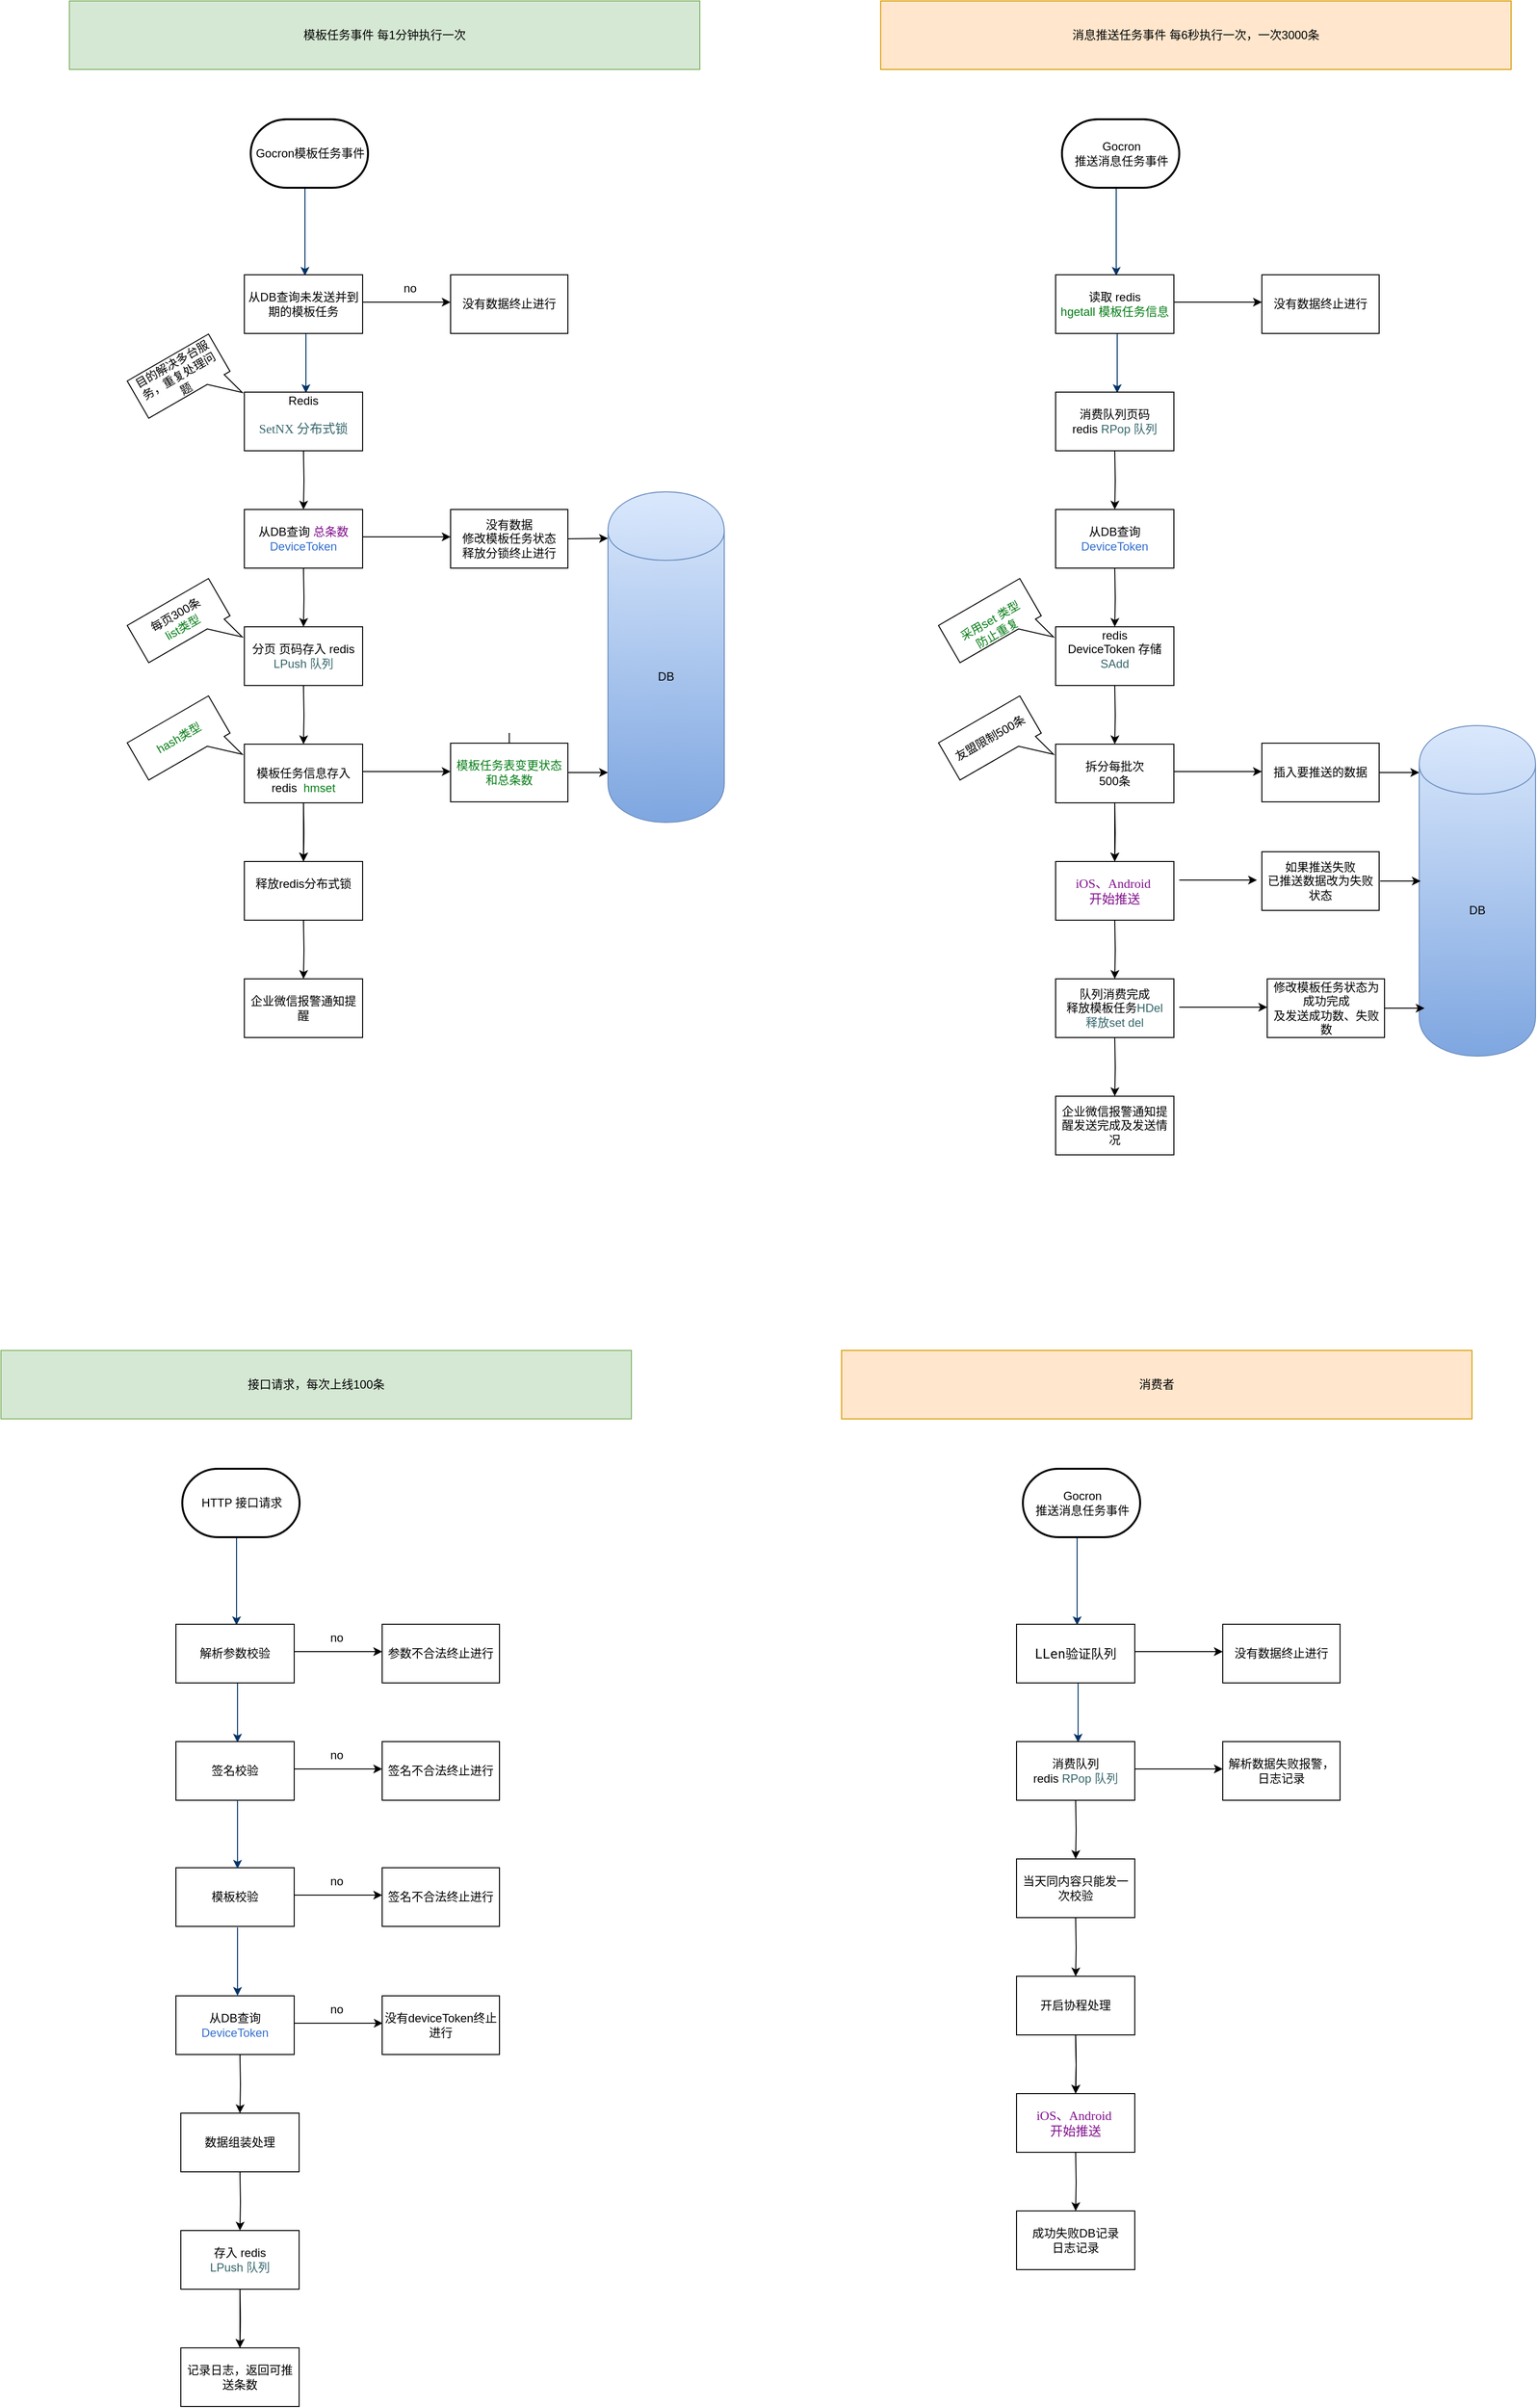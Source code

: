 <mxfile version="14.8.5" type="github">
  <diagram id="U2JTOIulrzN3h3iKnZu4" name="第 1 页">
    <mxGraphModel dx="946" dy="-1897" grid="1" gridSize="10" guides="1" tooltips="1" connect="1" arrows="1" fold="1" page="1" pageScale="1" pageWidth="1920" pageHeight="1200" math="0" shadow="0">
      <root>
        <mxCell id="0" />
        <mxCell id="1" parent="0" />
        <mxCell id="MWvZi_O0qiYePcI-Mjma-18" value="" style="edgeStyle=elbowEdgeStyle;elbow=horizontal;exitX=0.5;exitY=0.9;exitPerimeter=0;fontStyle=1;strokeColor=#003366;strokeWidth=1;html=1;entryX=0.542;entryY=0;entryDx=0;entryDy=0;entryPerimeter=0;" parent="1" edge="1">
          <mxGeometry x="640.5" y="2641" width="100" height="100" as="geometry">
            <mxPoint x="961" y="3642" as="sourcePoint" />
            <mxPoint x="961" y="3731" as="targetPoint" />
          </mxGeometry>
        </mxCell>
        <mxCell id="MWvZi_O0qiYePcI-Mjma-20" value="" style="edgeStyle=elbowEdgeStyle;elbow=horizontal;fontStyle=1;strokeColor=#003366;strokeWidth=1;html=1;" parent="1" edge="1">
          <mxGeometry x="640.5" y="2601" width="100" height="100" as="geometry">
            <mxPoint x="962" y="3781" as="sourcePoint" />
            <mxPoint x="962" y="3851" as="targetPoint" />
          </mxGeometry>
        </mxCell>
        <mxCell id="MWvZi_O0qiYePcI-Mjma-26" value="" style="edgeStyle=elbowEdgeStyle;elbow=vertical;exitX=1;exitY=0.5;exitPerimeter=0;fontStyle=1;strokeColor=#003366;strokeWidth=1;html=1;" parent="1" edge="1">
          <mxGeometry x="635.5" y="2501" width="100" height="100" as="geometry">
            <mxPoint x="1276" y="3761" as="sourcePoint" />
            <mxPoint x="1276" y="3761" as="targetPoint" />
            <Array as="points" />
          </mxGeometry>
        </mxCell>
        <mxCell id="MWvZi_O0qiYePcI-Mjma-27" value="&lt;div&gt;&lt;br&gt;&lt;/div&gt;&lt;div&gt;&lt;br&gt;&lt;/div&gt;&lt;div&gt;Gocron模板任务事件&lt;/div&gt;&lt;div&gt;&lt;br&gt;&lt;br&gt;&lt;/div&gt;" style="shape=mxgraph.flowchart.terminator;strokeWidth=2;gradientDirection=north;fontStyle=0;html=1;" parent="1" vertex="1">
          <mxGeometry x="905.5" y="3571" width="120" height="70" as="geometry" />
        </mxCell>
        <mxCell id="MWvZi_O0qiYePcI-Mjma-28" value="&lt;div&gt;&lt;br&gt;&lt;/div&gt;&lt;div&gt;&lt;br&gt;&lt;/div&gt;&lt;div&gt;&lt;br&gt;&lt;/div&gt;&lt;div&gt;&lt;br&gt;&lt;/div&gt;查询模板任务&lt;br&gt;&lt;div&gt;&lt;div&gt;&lt;br&gt;&lt;/div&gt;&lt;div&gt;&lt;br&gt;&lt;br&gt;&lt;br&gt;&lt;/div&gt;&lt;/div&gt;" style="rounded=0;whiteSpace=wrap;html=1;" parent="1" vertex="1">
          <mxGeometry x="899" y="3730" width="121" height="60" as="geometry" />
        </mxCell>
        <mxCell id="MWvZi_O0qiYePcI-Mjma-32" value="目的解决多台服务，重复处理问题" style="shape=callout;whiteSpace=wrap;html=1;perimeter=calloutPerimeter;size=25;position=0.72;position2=1;base=20;rotation=-30;" parent="1" vertex="1">
          <mxGeometry x="790" y="3810" width="96" height="69" as="geometry" />
        </mxCell>
        <mxCell id="MWvZi_O0qiYePcI-Mjma-40" value="模板任务事件 每1分钟执行一次" style="rounded=0;whiteSpace=wrap;html=1;fillColor=#d5e8d4;strokeColor=#82b366;" parent="1" vertex="1">
          <mxGeometry x="720" y="3450" width="645" height="70" as="geometry" />
        </mxCell>
        <mxCell id="MWvZi_O0qiYePcI-Mjma-41" value="&lt;div&gt;&lt;br&gt;&lt;/div&gt;&lt;div&gt;&lt;br&gt;&lt;/div&gt;&lt;div&gt;&lt;br&gt;&lt;/div&gt;&lt;div&gt;&lt;br&gt;&lt;/div&gt;从DB查询未发送并到期的模板任务&lt;br&gt;&lt;div&gt;&lt;div&gt;&lt;br&gt;&lt;/div&gt;&lt;div&gt;&lt;br&gt;&lt;br&gt;&lt;br&gt;&lt;/div&gt;&lt;/div&gt;" style="rounded=0;whiteSpace=wrap;html=1;" parent="1" vertex="1">
          <mxGeometry x="899" y="3730" width="121" height="60" as="geometry" />
        </mxCell>
        <mxCell id="MWvZi_O0qiYePcI-Mjma-42" value="&lt;div&gt;&lt;br&gt;&lt;/div&gt;&lt;div&gt;&lt;br&gt;&lt;/div&gt;&lt;div&gt;&lt;br&gt;&lt;/div&gt;&lt;div&gt;&lt;br&gt;&lt;/div&gt;Redis&lt;br&gt;&lt;pre style=&quot;background-color: #ffffff ; color: #080808 ; font-family: &amp;#34;jetbrains mono&amp;#34; ; font-size: 9.8pt&quot;&gt;&lt;span style=&quot;color: #36666b&quot;&gt;SetNX 分布式锁&lt;/span&gt;&lt;/pre&gt;&lt;div&gt;&lt;div&gt;&lt;br&gt;&lt;/div&gt;&lt;div&gt;&lt;br&gt;&lt;br&gt;&lt;br&gt;&lt;/div&gt;&lt;/div&gt;" style="rounded=0;whiteSpace=wrap;html=1;" parent="1" vertex="1">
          <mxGeometry x="899" y="3850" width="121" height="60" as="geometry" />
        </mxCell>
        <mxCell id="MWvZi_O0qiYePcI-Mjma-45" value="" style="edgeStyle=orthogonalEdgeStyle;rounded=0;orthogonalLoop=1;jettySize=auto;html=1;" parent="1" target="MWvZi_O0qiYePcI-Mjma-46" edge="1">
          <mxGeometry relative="1" as="geometry">
            <mxPoint x="959.5" y="3910" as="sourcePoint" />
          </mxGeometry>
        </mxCell>
        <mxCell id="MWvZi_O0qiYePcI-Mjma-46" value="&lt;div&gt;&lt;br&gt;&lt;/div&gt;&lt;div&gt;&lt;br&gt;&lt;/div&gt;&lt;div&gt;&lt;br&gt;&lt;/div&gt;&lt;div&gt;&lt;br&gt;&lt;/div&gt;从DB查询&lt;span style=&quot;color: #80118c&quot;&gt; 总条数&lt;br&gt;&lt;/span&gt;&lt;span style=&quot;color: #336ecc&quot;&gt;DeviceToken&lt;/span&gt;&lt;div&gt;&lt;div&gt;&lt;br&gt;&lt;br&gt;&lt;br&gt;&lt;br&gt;&lt;/div&gt;&lt;/div&gt;" style="rounded=0;whiteSpace=wrap;html=1;" parent="1" vertex="1">
          <mxGeometry x="899" y="3970" width="121" height="60" as="geometry" />
        </mxCell>
        <mxCell id="MWvZi_O0qiYePcI-Mjma-50" value="没有数据终止进行" style="rounded=0;whiteSpace=wrap;html=1;" parent="1" vertex="1">
          <mxGeometry x="1110" y="3730" width="120" height="60" as="geometry" />
        </mxCell>
        <mxCell id="MWvZi_O0qiYePcI-Mjma-51" value="" style="endArrow=classic;html=1;" parent="1" edge="1">
          <mxGeometry width="50" height="50" relative="1" as="geometry">
            <mxPoint x="1020" y="3758" as="sourcePoint" />
            <mxPoint x="1110" y="3758" as="targetPoint" />
          </mxGeometry>
        </mxCell>
        <mxCell id="MWvZi_O0qiYePcI-Mjma-52" value="没有数据&lt;br&gt;修改模板任务状态&lt;br&gt;释放分锁终止进行" style="rounded=0;whiteSpace=wrap;html=1;" parent="1" vertex="1">
          <mxGeometry x="1110" y="3970" width="120" height="60" as="geometry" />
        </mxCell>
        <mxCell id="MWvZi_O0qiYePcI-Mjma-53" value="" style="endArrow=classic;html=1;" parent="1" edge="1">
          <mxGeometry width="50" height="50" relative="1" as="geometry">
            <mxPoint x="1020" y="3998" as="sourcePoint" />
            <mxPoint x="1110" y="3998" as="targetPoint" />
          </mxGeometry>
        </mxCell>
        <mxCell id="MWvZi_O0qiYePcI-Mjma-54" value="&lt;div&gt;&lt;br&gt;&lt;/div&gt;&lt;div&gt;&lt;br&gt;&lt;/div&gt;&lt;div&gt;&lt;br&gt;&lt;/div&gt;&lt;div&gt;&lt;br&gt;&lt;/div&gt;分页 页码存入 redis&lt;span style=&quot;color: #36666b&quot;&gt;&lt;br&gt;LPush&lt;/span&gt;&lt;span style=&quot;color: #36666b&quot;&gt; 队列&lt;/span&gt;&lt;span style=&quot;color: #336ecc&quot;&gt;&lt;/span&gt;&lt;div&gt;&lt;div&gt;&lt;br&gt;&lt;br&gt;&lt;br&gt;&lt;br&gt;&lt;/div&gt;&lt;/div&gt;" style="rounded=0;whiteSpace=wrap;html=1;" parent="1" vertex="1">
          <mxGeometry x="899" y="4090" width="121" height="60" as="geometry" />
        </mxCell>
        <mxCell id="MWvZi_O0qiYePcI-Mjma-55" value="" style="edgeStyle=orthogonalEdgeStyle;rounded=0;orthogonalLoop=1;jettySize=auto;html=1;" parent="1" target="MWvZi_O0qiYePcI-Mjma-54" edge="1">
          <mxGeometry relative="1" as="geometry">
            <mxPoint x="959.5" y="4030" as="sourcePoint" />
          </mxGeometry>
        </mxCell>
        <mxCell id="MWvZi_O0qiYePcI-Mjma-56" value="" style="edgeStyle=orthogonalEdgeStyle;rounded=0;orthogonalLoop=1;jettySize=auto;html=1;" parent="1" target="MWvZi_O0qiYePcI-Mjma-57" edge="1">
          <mxGeometry relative="1" as="geometry">
            <mxPoint x="959.5" y="4150" as="sourcePoint" />
          </mxGeometry>
        </mxCell>
        <mxCell id="MWvZi_O0qiYePcI-Mjma-62" value="" style="edgeStyle=orthogonalEdgeStyle;rounded=0;orthogonalLoop=1;jettySize=auto;html=1;" parent="1" source="MWvZi_O0qiYePcI-Mjma-57" target="MWvZi_O0qiYePcI-Mjma-61" edge="1">
          <mxGeometry relative="1" as="geometry" />
        </mxCell>
        <mxCell id="MWvZi_O0qiYePcI-Mjma-57" value="&lt;div&gt;&lt;br&gt;&lt;/div&gt;&lt;div&gt;&lt;br&gt;&lt;/div&gt;&lt;div&gt;&lt;br&gt;&lt;/div&gt;&lt;div&gt;&lt;br&gt;&lt;/div&gt;模板任务信息存入 redis&lt;span style=&quot;color: #067d17&quot;&gt;&amp;nbsp; hmset &lt;/span&gt;&lt;br&gt;&lt;div&gt;&lt;div&gt;&lt;br&gt;&lt;br&gt;&lt;br&gt;&lt;/div&gt;&lt;/div&gt;" style="rounded=0;whiteSpace=wrap;html=1;" parent="1" vertex="1">
          <mxGeometry x="899" y="4210" width="121" height="60" as="geometry" />
        </mxCell>
        <mxCell id="MWvZi_O0qiYePcI-Mjma-60" value="" style="edgeStyle=orthogonalEdgeStyle;rounded=0;orthogonalLoop=1;jettySize=auto;html=1;" parent="1" target="MWvZi_O0qiYePcI-Mjma-61" edge="1">
          <mxGeometry relative="1" as="geometry">
            <mxPoint x="959.5" y="4270" as="sourcePoint" />
          </mxGeometry>
        </mxCell>
        <mxCell id="MWvZi_O0qiYePcI-Mjma-61" value="&lt;div&gt;&lt;br&gt;&lt;/div&gt;&lt;div&gt;&lt;br&gt;&lt;/div&gt;&lt;div&gt;&lt;br&gt;&lt;/div&gt;&lt;div&gt;释放redis分布式锁&lt;br&gt;&lt;/div&gt;&lt;span style=&quot;color: #067d17&quot;&gt;&lt;/span&gt;&lt;span style=&quot;color: #336ecc&quot;&gt;&lt;/span&gt;&lt;div&gt;&lt;div&gt;&lt;br&gt;&lt;br&gt;&lt;br&gt;&lt;br&gt;&lt;/div&gt;&lt;/div&gt;" style="rounded=0;whiteSpace=wrap;html=1;" parent="1" vertex="1">
          <mxGeometry x="899" y="4330" width="121" height="60" as="geometry" />
        </mxCell>
        <mxCell id="MWvZi_O0qiYePcI-Mjma-63" value="" style="edgeStyle=orthogonalEdgeStyle;rounded=0;orthogonalLoop=1;jettySize=auto;html=1;" parent="1" target="MWvZi_O0qiYePcI-Mjma-64" edge="1">
          <mxGeometry relative="1" as="geometry">
            <mxPoint x="959.5" y="4390" as="sourcePoint" />
          </mxGeometry>
        </mxCell>
        <mxCell id="MWvZi_O0qiYePcI-Mjma-64" value="企业微信报警通知提醒" style="rounded=0;whiteSpace=wrap;html=1;" parent="1" vertex="1">
          <mxGeometry x="899" y="4450" width="121" height="60" as="geometry" />
        </mxCell>
        <mxCell id="MWvZi_O0qiYePcI-Mjma-65" value="每页300条&lt;span style=&quot;color: #067d17&quot;&gt;&lt;br&gt;list类型&lt;/span&gt;" style="shape=callout;whiteSpace=wrap;html=1;perimeter=calloutPerimeter;size=25;position=0.72;position2=1;base=20;rotation=-30;" parent="1" vertex="1">
          <mxGeometry x="790" y="4060" width="96" height="69" as="geometry" />
        </mxCell>
        <mxCell id="MWvZi_O0qiYePcI-Mjma-66" value="&lt;span style=&quot;color: #067d17&quot;&gt;hash类型&lt;/span&gt;" style="shape=callout;whiteSpace=wrap;html=1;perimeter=calloutPerimeter;size=25;position=0.72;position2=1;base=20;rotation=-30;" parent="1" vertex="1">
          <mxGeometry x="790" y="4180" width="96" height="69" as="geometry" />
        </mxCell>
        <mxCell id="MWvZi_O0qiYePcI-Mjma-67" value="DB" style="shape=cylinder;whiteSpace=wrap;html=1;boundedLbl=1;backgroundOutline=1;fillColor=#dae8fc;strokeColor=#6c8ebf;gradientColor=#7ea6e0;" parent="1" vertex="1">
          <mxGeometry x="1271" y="3952" width="119" height="338" as="geometry" />
        </mxCell>
        <mxCell id="MWvZi_O0qiYePcI-Mjma-68" value="" style="endArrow=classic;html=1;exitX=1;exitY=0.5;exitDx=0;exitDy=0;" parent="1" edge="1">
          <mxGeometry width="50" height="50" relative="1" as="geometry">
            <mxPoint x="1130" y="4239" as="sourcePoint" />
            <mxPoint x="1271" y="4239" as="targetPoint" />
          </mxGeometry>
        </mxCell>
        <mxCell id="MWvZi_O0qiYePcI-Mjma-69" value="|&lt;br&gt;&lt;br&gt;&lt;span style=&quot;color: #067d17&quot;&gt;模板任务表变更状态和总条数&lt;/span&gt;&lt;span style=&quot;color: #336ecc&quot;&gt;&lt;/span&gt;&lt;div&gt;&lt;div&gt;&lt;br&gt;&lt;br&gt;&lt;/div&gt;&lt;/div&gt;" style="rounded=0;whiteSpace=wrap;html=1;" parent="1" vertex="1">
          <mxGeometry x="1110" y="4209" width="120" height="60" as="geometry" />
        </mxCell>
        <mxCell id="MWvZi_O0qiYePcI-Mjma-70" value="" style="endArrow=classic;html=1;" parent="1" edge="1">
          <mxGeometry width="50" height="50" relative="1" as="geometry">
            <mxPoint x="1020" y="4238" as="sourcePoint" />
            <mxPoint x="1110" y="4238" as="targetPoint" />
          </mxGeometry>
        </mxCell>
        <mxCell id="MWvZi_O0qiYePcI-Mjma-72" value="" style="endArrow=classic;html=1;" parent="1" edge="1">
          <mxGeometry width="50" height="50" relative="1" as="geometry">
            <mxPoint x="1230" y="4000" as="sourcePoint" />
            <mxPoint x="1271" y="3999.5" as="targetPoint" />
          </mxGeometry>
        </mxCell>
        <mxCell id="MWvZi_O0qiYePcI-Mjma-106" value="" style="edgeStyle=elbowEdgeStyle;elbow=horizontal;exitX=0.5;exitY=0.9;exitPerimeter=0;fontStyle=1;strokeColor=#003366;strokeWidth=1;html=1;entryX=0.542;entryY=0;entryDx=0;entryDy=0;entryPerimeter=0;" parent="1" edge="1">
          <mxGeometry x="1470.5" y="2641" width="100" height="100" as="geometry">
            <mxPoint x="1791" y="3642" as="sourcePoint" />
            <mxPoint x="1791" y="3731" as="targetPoint" />
          </mxGeometry>
        </mxCell>
        <mxCell id="MWvZi_O0qiYePcI-Mjma-107" value="" style="edgeStyle=elbowEdgeStyle;elbow=horizontal;fontStyle=1;strokeColor=#003366;strokeWidth=1;html=1;" parent="1" edge="1">
          <mxGeometry x="1470.5" y="2601" width="100" height="100" as="geometry">
            <mxPoint x="1792" y="3781" as="sourcePoint" />
            <mxPoint x="1792" y="3851" as="targetPoint" />
          </mxGeometry>
        </mxCell>
        <mxCell id="MWvZi_O0qiYePcI-Mjma-108" value="" style="edgeStyle=elbowEdgeStyle;elbow=vertical;exitX=1;exitY=0.5;exitPerimeter=0;fontStyle=1;strokeColor=#003366;strokeWidth=1;html=1;" parent="1" edge="1">
          <mxGeometry x="1465.5" y="2501" width="100" height="100" as="geometry">
            <mxPoint x="2106" y="3761" as="sourcePoint" />
            <mxPoint x="2106" y="3761" as="targetPoint" />
            <Array as="points" />
          </mxGeometry>
        </mxCell>
        <mxCell id="MWvZi_O0qiYePcI-Mjma-109" value="&lt;div&gt;&lt;br&gt;&lt;/div&gt;&lt;div&gt;&lt;br&gt;&lt;/div&gt;&lt;div&gt;Gocron&lt;br&gt;推送消息任务事件&lt;/div&gt;&lt;div&gt;&lt;br&gt;&lt;br&gt;&lt;/div&gt;" style="shape=mxgraph.flowchart.terminator;strokeWidth=2;gradientDirection=north;fontStyle=0;html=1;" parent="1" vertex="1">
          <mxGeometry x="1735.5" y="3571" width="120" height="70" as="geometry" />
        </mxCell>
        <mxCell id="MWvZi_O0qiYePcI-Mjma-110" value="&lt;div&gt;&lt;br&gt;&lt;/div&gt;&lt;div&gt;&lt;br&gt;&lt;/div&gt;&lt;div&gt;&lt;br&gt;&lt;/div&gt;&lt;div&gt;&lt;br&gt;&lt;/div&gt;查询模板任务&lt;br&gt;&lt;div&gt;&lt;div&gt;&lt;br&gt;&lt;/div&gt;&lt;div&gt;&lt;br&gt;&lt;br&gt;&lt;br&gt;&lt;/div&gt;&lt;/div&gt;" style="rounded=0;whiteSpace=wrap;html=1;" parent="1" vertex="1">
          <mxGeometry x="1729" y="3730" width="121" height="60" as="geometry" />
        </mxCell>
        <mxCell id="MWvZi_O0qiYePcI-Mjma-112" value="消息推送任务事件 每6秒执行一次，一次3000条" style="rounded=0;whiteSpace=wrap;html=1;fillColor=#ffe6cc;strokeColor=#d79b00;" parent="1" vertex="1">
          <mxGeometry x="1550" y="3450" width="645" height="70" as="geometry" />
        </mxCell>
        <mxCell id="MWvZi_O0qiYePcI-Mjma-113" value="读取 redis&lt;span style=&quot;color: #067d17&quot;&gt;&lt;br&gt;hgetall 模板任务信息&lt;br&gt;&lt;/span&gt;" style="rounded=0;whiteSpace=wrap;html=1;" parent="1" vertex="1">
          <mxGeometry x="1729" y="3730" width="121" height="60" as="geometry" />
        </mxCell>
        <mxCell id="MWvZi_O0qiYePcI-Mjma-114" value="消费队列页码 &lt;br&gt;redis&lt;span style=&quot;color: #36666b&quot;&gt; RPop&lt;/span&gt;&lt;span style=&quot;color: #36666b&quot;&gt; 队列&lt;/span&gt;" style="rounded=0;whiteSpace=wrap;html=1;" parent="1" vertex="1">
          <mxGeometry x="1729" y="3850" width="121" height="60" as="geometry" />
        </mxCell>
        <mxCell id="MWvZi_O0qiYePcI-Mjma-115" value="" style="edgeStyle=orthogonalEdgeStyle;rounded=0;orthogonalLoop=1;jettySize=auto;html=1;" parent="1" target="MWvZi_O0qiYePcI-Mjma-116" edge="1">
          <mxGeometry relative="1" as="geometry">
            <mxPoint x="1789.5" y="3910" as="sourcePoint" />
          </mxGeometry>
        </mxCell>
        <mxCell id="MWvZi_O0qiYePcI-Mjma-116" value="&lt;div&gt;&lt;br&gt;&lt;/div&gt;&lt;div&gt;&lt;br&gt;&lt;/div&gt;&lt;div&gt;&lt;br&gt;&lt;/div&gt;&lt;div&gt;&lt;br&gt;&lt;/div&gt;从DB查询&lt;span style=&quot;color: #80118c&quot;&gt; &lt;br&gt;&lt;/span&gt;&lt;span style=&quot;color: #336ecc&quot;&gt;DeviceToken&lt;/span&gt;&lt;div&gt;&lt;div&gt;&lt;br&gt;&lt;br&gt;&lt;br&gt;&lt;br&gt;&lt;/div&gt;&lt;/div&gt;" style="rounded=0;whiteSpace=wrap;html=1;" parent="1" vertex="1">
          <mxGeometry x="1729" y="3970" width="121" height="60" as="geometry" />
        </mxCell>
        <mxCell id="MWvZi_O0qiYePcI-Mjma-119" value="没有数据终止进行" style="rounded=0;whiteSpace=wrap;html=1;" parent="1" vertex="1">
          <mxGeometry x="1940" y="3730" width="120" height="60" as="geometry" />
        </mxCell>
        <mxCell id="MWvZi_O0qiYePcI-Mjma-120" value="" style="endArrow=classic;html=1;" parent="1" edge="1">
          <mxGeometry width="50" height="50" relative="1" as="geometry">
            <mxPoint x="1850" y="3758" as="sourcePoint" />
            <mxPoint x="1940" y="3758" as="targetPoint" />
          </mxGeometry>
        </mxCell>
        <mxCell id="MWvZi_O0qiYePcI-Mjma-123" value="&lt;div&gt;&lt;br&gt;&lt;/div&gt;&lt;div&gt;&lt;br&gt;&lt;/div&gt;&lt;div&gt;&lt;br&gt;&lt;/div&gt;&lt;div&gt;redis&lt;span style=&quot;color: #000000&quot;&gt;&lt;br&gt;DeviceToken 存储&lt;/span&gt;&lt;span style=&quot;color: #36666b&quot;&gt; SAdd&lt;/span&gt;&lt;/div&gt;&lt;span style=&quot;color: #36666b&quot;&gt;&lt;/span&gt;&lt;span style=&quot;color: #336ecc&quot;&gt;&lt;/span&gt;&lt;div&gt;&lt;div&gt;&lt;br&gt;&lt;br&gt;&lt;br&gt;&lt;br&gt;&lt;/div&gt;&lt;/div&gt;" style="rounded=0;whiteSpace=wrap;html=1;" parent="1" vertex="1">
          <mxGeometry x="1729" y="4090" width="121" height="60" as="geometry" />
        </mxCell>
        <mxCell id="MWvZi_O0qiYePcI-Mjma-124" value="" style="edgeStyle=orthogonalEdgeStyle;rounded=0;orthogonalLoop=1;jettySize=auto;html=1;" parent="1" target="MWvZi_O0qiYePcI-Mjma-123" edge="1">
          <mxGeometry relative="1" as="geometry">
            <mxPoint x="1789.5" y="4030" as="sourcePoint" />
          </mxGeometry>
        </mxCell>
        <mxCell id="MWvZi_O0qiYePcI-Mjma-125" value="" style="edgeStyle=orthogonalEdgeStyle;rounded=0;orthogonalLoop=1;jettySize=auto;html=1;" parent="1" target="MWvZi_O0qiYePcI-Mjma-127" edge="1">
          <mxGeometry relative="1" as="geometry">
            <mxPoint x="1789.5" y="4150" as="sourcePoint" />
          </mxGeometry>
        </mxCell>
        <mxCell id="MWvZi_O0qiYePcI-Mjma-126" value="" style="edgeStyle=orthogonalEdgeStyle;rounded=0;orthogonalLoop=1;jettySize=auto;html=1;" parent="1" source="MWvZi_O0qiYePcI-Mjma-127" target="MWvZi_O0qiYePcI-Mjma-129" edge="1">
          <mxGeometry relative="1" as="geometry" />
        </mxCell>
        <mxCell id="MWvZi_O0qiYePcI-Mjma-127" value="拆分每批次&lt;br&gt;500条" style="rounded=0;whiteSpace=wrap;html=1;" parent="1" vertex="1">
          <mxGeometry x="1729" y="4210" width="121" height="60" as="geometry" />
        </mxCell>
        <mxCell id="MWvZi_O0qiYePcI-Mjma-128" value="" style="edgeStyle=orthogonalEdgeStyle;rounded=0;orthogonalLoop=1;jettySize=auto;html=1;" parent="1" target="MWvZi_O0qiYePcI-Mjma-129" edge="1">
          <mxGeometry relative="1" as="geometry">
            <mxPoint x="1789.5" y="4270" as="sourcePoint" />
          </mxGeometry>
        </mxCell>
        <mxCell id="MWvZi_O0qiYePcI-Mjma-129" value="&lt;pre style=&quot;background-color: #ffffff ; color: #080808 ; font-family: &amp;#34;jetbrains mono&amp;#34; ; font-size: 9.8pt&quot;&gt;&lt;span style=&quot;color: #80118c&quot;&gt;iOS、A&lt;/span&gt;&lt;span style=&quot;color: #80118c&quot;&gt;ndroid &lt;br&gt;开始推送&lt;/span&gt;&lt;/pre&gt;" style="rounded=0;whiteSpace=wrap;html=1;" parent="1" vertex="1">
          <mxGeometry x="1729" y="4330" width="121" height="60" as="geometry" />
        </mxCell>
        <mxCell id="MWvZi_O0qiYePcI-Mjma-130" value="" style="edgeStyle=orthogonalEdgeStyle;rounded=0;orthogonalLoop=1;jettySize=auto;html=1;" parent="1" target="MWvZi_O0qiYePcI-Mjma-131" edge="1">
          <mxGeometry relative="1" as="geometry">
            <mxPoint x="1789.5" y="4390" as="sourcePoint" />
          </mxGeometry>
        </mxCell>
        <mxCell id="MWvZi_O0qiYePcI-Mjma-131" value="队列消费完成&lt;br&gt;释放模板任务&lt;span style=&quot;color: #36666b&quot;&gt;HDel&lt;br&gt;释放set del&lt;br&gt;&lt;/span&gt;" style="rounded=0;whiteSpace=wrap;html=1;" parent="1" vertex="1">
          <mxGeometry x="1729" y="4450" width="121" height="60" as="geometry" />
        </mxCell>
        <mxCell id="MWvZi_O0qiYePcI-Mjma-132" value="&lt;span style=&quot;color: #067d17&quot;&gt;&lt;br&gt;采用set 类型&lt;br&gt;防止重复&lt;br&gt;&lt;/span&gt;" style="shape=callout;whiteSpace=wrap;html=1;perimeter=calloutPerimeter;size=25;position=0.72;position2=1;base=20;rotation=-30;" parent="1" vertex="1">
          <mxGeometry x="1620" y="4060" width="96" height="69" as="geometry" />
        </mxCell>
        <mxCell id="MWvZi_O0qiYePcI-Mjma-133" value="友盟限制500条" style="shape=callout;whiteSpace=wrap;html=1;perimeter=calloutPerimeter;size=25;position=0.72;position2=1;base=20;rotation=-30;" parent="1" vertex="1">
          <mxGeometry x="1620" y="4180" width="96" height="69" as="geometry" />
        </mxCell>
        <mxCell id="MWvZi_O0qiYePcI-Mjma-134" value="DB" style="shape=cylinder;whiteSpace=wrap;html=1;boundedLbl=1;backgroundOutline=1;fillColor=#dae8fc;strokeColor=#6c8ebf;gradientColor=#7ea6e0;" parent="1" vertex="1">
          <mxGeometry x="2101" y="4191" width="119" height="338" as="geometry" />
        </mxCell>
        <mxCell id="MWvZi_O0qiYePcI-Mjma-135" value="" style="endArrow=classic;html=1;exitX=1;exitY=0.5;exitDx=0;exitDy=0;" parent="1" edge="1">
          <mxGeometry width="50" height="50" relative="1" as="geometry">
            <mxPoint x="1960" y="4239" as="sourcePoint" />
            <mxPoint x="2101" y="4239" as="targetPoint" />
          </mxGeometry>
        </mxCell>
        <mxCell id="MWvZi_O0qiYePcI-Mjma-136" value="插入要推送的数据" style="rounded=0;whiteSpace=wrap;html=1;" parent="1" vertex="1">
          <mxGeometry x="1940" y="4209" width="120" height="60" as="geometry" />
        </mxCell>
        <mxCell id="MWvZi_O0qiYePcI-Mjma-137" value="" style="endArrow=classic;html=1;" parent="1" edge="1">
          <mxGeometry width="50" height="50" relative="1" as="geometry">
            <mxPoint x="1850" y="4238" as="sourcePoint" />
            <mxPoint x="1940" y="4238" as="targetPoint" />
          </mxGeometry>
        </mxCell>
        <mxCell id="MWvZi_O0qiYePcI-Mjma-139" value="" style="endArrow=classic;html=1;" parent="1" edge="1">
          <mxGeometry width="50" height="50" relative="1" as="geometry">
            <mxPoint x="1855.5" y="4349" as="sourcePoint" />
            <mxPoint x="1935" y="4349" as="targetPoint" />
          </mxGeometry>
        </mxCell>
        <mxCell id="MWvZi_O0qiYePcI-Mjma-140" value="如果推送失败&lt;br&gt;已推送数据改为失败状态" style="rounded=0;whiteSpace=wrap;html=1;" parent="1" vertex="1">
          <mxGeometry x="1940" y="4320" width="120" height="60" as="geometry" />
        </mxCell>
        <mxCell id="MWvZi_O0qiYePcI-Mjma-141" value="" style="endArrow=classic;html=1;" parent="1" edge="1">
          <mxGeometry width="50" height="50" relative="1" as="geometry">
            <mxPoint x="2061" y="4350" as="sourcePoint" />
            <mxPoint x="2102.5" y="4350" as="targetPoint" />
          </mxGeometry>
        </mxCell>
        <mxCell id="MWvZi_O0qiYePcI-Mjma-146" value="" style="edgeStyle=orthogonalEdgeStyle;rounded=0;orthogonalLoop=1;jettySize=auto;html=1;" parent="1" target="MWvZi_O0qiYePcI-Mjma-147" edge="1">
          <mxGeometry relative="1" as="geometry">
            <mxPoint x="1789.5" y="4510" as="sourcePoint" />
          </mxGeometry>
        </mxCell>
        <mxCell id="MWvZi_O0qiYePcI-Mjma-147" value="企业微信报警通知提醒发送完成及发送情况" style="rounded=0;whiteSpace=wrap;html=1;" parent="1" vertex="1">
          <mxGeometry x="1729" y="4570" width="121" height="60" as="geometry" />
        </mxCell>
        <mxCell id="MWvZi_O0qiYePcI-Mjma-152" value="" style="endArrow=classic;html=1;exitX=1;exitY=0.5;exitDx=0;exitDy=0;" parent="1" edge="1">
          <mxGeometry width="50" height="50" relative="1" as="geometry">
            <mxPoint x="1965.5" y="4480" as="sourcePoint" />
            <mxPoint x="2106.5" y="4480" as="targetPoint" />
          </mxGeometry>
        </mxCell>
        <mxCell id="MWvZi_O0qiYePcI-Mjma-153" value="" style="endArrow=classic;html=1;" parent="1" edge="1">
          <mxGeometry width="50" height="50" relative="1" as="geometry">
            <mxPoint x="1855.5" y="4479" as="sourcePoint" />
            <mxPoint x="1945.5" y="4479" as="targetPoint" />
          </mxGeometry>
        </mxCell>
        <mxCell id="MWvZi_O0qiYePcI-Mjma-154" value="修改模板任务状态为成功完成&lt;br&gt;及发送成功数、失败数" style="rounded=0;whiteSpace=wrap;html=1;" parent="1" vertex="1">
          <mxGeometry x="1945.5" y="4450" width="120" height="60" as="geometry" />
        </mxCell>
        <mxCell id="1RY6uZeGU76xIEk9IGD9-67" value="" style="edgeStyle=elbowEdgeStyle;elbow=horizontal;exitX=0.5;exitY=0.9;exitPerimeter=0;fontStyle=1;strokeColor=#003366;strokeWidth=1;html=1;entryX=0.542;entryY=0;entryDx=0;entryDy=0;entryPerimeter=0;" edge="1" parent="1">
          <mxGeometry x="570.5" y="4021" width="100" height="100" as="geometry">
            <mxPoint x="891" y="5022" as="sourcePoint" />
            <mxPoint x="891" y="5111" as="targetPoint" />
          </mxGeometry>
        </mxCell>
        <mxCell id="1RY6uZeGU76xIEk9IGD9-68" value="" style="edgeStyle=elbowEdgeStyle;elbow=horizontal;fontStyle=1;strokeColor=#003366;strokeWidth=1;html=1;" edge="1" parent="1">
          <mxGeometry x="570.5" y="3981" width="100" height="100" as="geometry">
            <mxPoint x="892" y="5161" as="sourcePoint" />
            <mxPoint x="892" y="5231" as="targetPoint" />
          </mxGeometry>
        </mxCell>
        <mxCell id="1RY6uZeGU76xIEk9IGD9-69" value="" style="edgeStyle=elbowEdgeStyle;elbow=vertical;exitX=1;exitY=0.5;exitPerimeter=0;fontStyle=1;strokeColor=#003366;strokeWidth=1;html=1;" edge="1" parent="1">
          <mxGeometry x="565.5" y="3881" width="100" height="100" as="geometry">
            <mxPoint x="1206" y="5141" as="sourcePoint" />
            <mxPoint x="1206" y="5141" as="targetPoint" />
            <Array as="points" />
          </mxGeometry>
        </mxCell>
        <mxCell id="1RY6uZeGU76xIEk9IGD9-70" value="HTTP 接口请求" style="shape=mxgraph.flowchart.terminator;strokeWidth=2;gradientDirection=north;fontStyle=0;html=1;" vertex="1" parent="1">
          <mxGeometry x="835.5" y="4951" width="120" height="70" as="geometry" />
        </mxCell>
        <mxCell id="1RY6uZeGU76xIEk9IGD9-71" value="&lt;div&gt;&lt;br&gt;&lt;/div&gt;&lt;div&gt;&lt;br&gt;&lt;/div&gt;&lt;div&gt;&lt;br&gt;&lt;/div&gt;&lt;div&gt;&lt;br&gt;&lt;/div&gt;查询模板任务&lt;br&gt;&lt;div&gt;&lt;div&gt;&lt;br&gt;&lt;/div&gt;&lt;div&gt;&lt;br&gt;&lt;br&gt;&lt;br&gt;&lt;/div&gt;&lt;/div&gt;" style="rounded=0;whiteSpace=wrap;html=1;" vertex="1" parent="1">
          <mxGeometry x="829" y="5110" width="121" height="60" as="geometry" />
        </mxCell>
        <mxCell id="1RY6uZeGU76xIEk9IGD9-73" value="接口请求，每次上线100条" style="rounded=0;whiteSpace=wrap;html=1;fillColor=#d5e8d4;strokeColor=#82b366;" vertex="1" parent="1">
          <mxGeometry x="650" y="4830" width="645" height="70" as="geometry" />
        </mxCell>
        <mxCell id="1RY6uZeGU76xIEk9IGD9-74" value="解析参数校验" style="rounded=0;whiteSpace=wrap;html=1;" vertex="1" parent="1">
          <mxGeometry x="829" y="5110" width="121" height="60" as="geometry" />
        </mxCell>
        <mxCell id="1RY6uZeGU76xIEk9IGD9-75" value="签名校验" style="rounded=0;whiteSpace=wrap;html=1;" vertex="1" parent="1">
          <mxGeometry x="829" y="5230" width="121" height="60" as="geometry" />
        </mxCell>
        <mxCell id="1RY6uZeGU76xIEk9IGD9-77" value="&lt;div&gt;&lt;br&gt;&lt;/div&gt;&lt;div&gt;&lt;br&gt;&lt;/div&gt;&lt;div&gt;&lt;br&gt;&lt;/div&gt;&lt;div&gt;&lt;br&gt;&lt;/div&gt;从DB查询&lt;span style=&quot;color: #80118c&quot;&gt;&lt;br&gt;&lt;/span&gt;&lt;span style=&quot;color: #336ecc&quot;&gt;DeviceToken&lt;/span&gt;&lt;div&gt;&lt;div&gt;&lt;br&gt;&lt;br&gt;&lt;br&gt;&lt;br&gt;&lt;/div&gt;&lt;/div&gt;" style="rounded=0;whiteSpace=wrap;html=1;" vertex="1" parent="1">
          <mxGeometry x="829" y="5490" width="121" height="60" as="geometry" />
        </mxCell>
        <mxCell id="1RY6uZeGU76xIEk9IGD9-78" value="参数不合法终止进行" style="rounded=0;whiteSpace=wrap;html=1;" vertex="1" parent="1">
          <mxGeometry x="1040" y="5110" width="120" height="60" as="geometry" />
        </mxCell>
        <mxCell id="1RY6uZeGU76xIEk9IGD9-79" value="" style="endArrow=classic;html=1;" edge="1" parent="1">
          <mxGeometry width="50" height="50" relative="1" as="geometry">
            <mxPoint x="950" y="5138" as="sourcePoint" />
            <mxPoint x="1040" y="5138" as="targetPoint" />
          </mxGeometry>
        </mxCell>
        <mxCell id="1RY6uZeGU76xIEk9IGD9-81" value="" style="endArrow=classic;html=1;" edge="1" parent="1">
          <mxGeometry width="50" height="50" relative="1" as="geometry">
            <mxPoint x="950.5" y="5518" as="sourcePoint" />
            <mxPoint x="1040.5" y="5518" as="targetPoint" />
          </mxGeometry>
        </mxCell>
        <mxCell id="1RY6uZeGU76xIEk9IGD9-82" value="数据组装处理" style="rounded=0;whiteSpace=wrap;html=1;" vertex="1" parent="1">
          <mxGeometry x="834" y="5610" width="121" height="60" as="geometry" />
        </mxCell>
        <mxCell id="1RY6uZeGU76xIEk9IGD9-83" value="" style="edgeStyle=orthogonalEdgeStyle;rounded=0;orthogonalLoop=1;jettySize=auto;html=1;" edge="1" parent="1" target="1RY6uZeGU76xIEk9IGD9-82">
          <mxGeometry relative="1" as="geometry">
            <mxPoint x="894.5" y="5550" as="sourcePoint" />
          </mxGeometry>
        </mxCell>
        <mxCell id="1RY6uZeGU76xIEk9IGD9-84" value="" style="edgeStyle=orthogonalEdgeStyle;rounded=0;orthogonalLoop=1;jettySize=auto;html=1;" edge="1" parent="1" target="1RY6uZeGU76xIEk9IGD9-86">
          <mxGeometry relative="1" as="geometry">
            <mxPoint x="894.5" y="5670" as="sourcePoint" />
          </mxGeometry>
        </mxCell>
        <mxCell id="1RY6uZeGU76xIEk9IGD9-85" value="" style="edgeStyle=orthogonalEdgeStyle;rounded=0;orthogonalLoop=1;jettySize=auto;html=1;" edge="1" parent="1" source="1RY6uZeGU76xIEk9IGD9-86" target="1RY6uZeGU76xIEk9IGD9-88">
          <mxGeometry relative="1" as="geometry" />
        </mxCell>
        <mxCell id="1RY6uZeGU76xIEk9IGD9-86" value="&lt;div&gt;&lt;br&gt;&lt;/div&gt;&lt;div&gt;&lt;br&gt;&lt;/div&gt;&lt;div&gt;&lt;br&gt;&lt;/div&gt;&lt;div&gt;&lt;br&gt;&lt;/div&gt;&lt;div&gt;&lt;br&gt;&lt;/div&gt;&lt;div&gt;存入 redis&lt;span style=&quot;color: #36666b&quot;&gt;&lt;/span&gt;&lt;/div&gt;&lt;div&gt;&lt;span style=&quot;color: #36666b&quot;&gt;&lt;/span&gt;&lt;/div&gt;&lt;span style=&quot;color: #36666b&quot;&gt;LPush&lt;/span&gt;&lt;span style=&quot;color: #36666b&quot;&gt; 队列&lt;/span&gt;&lt;span style=&quot;color: #336ecc&quot;&gt;&lt;/span&gt;&lt;div&gt;&lt;div&gt;&lt;br&gt;&lt;br&gt;&lt;br&gt;&lt;br&gt;&lt;br&gt;&lt;/div&gt;&lt;/div&gt;" style="rounded=0;whiteSpace=wrap;html=1;" vertex="1" parent="1">
          <mxGeometry x="834" y="5730" width="121" height="60" as="geometry" />
        </mxCell>
        <mxCell id="1RY6uZeGU76xIEk9IGD9-87" value="" style="edgeStyle=orthogonalEdgeStyle;rounded=0;orthogonalLoop=1;jettySize=auto;html=1;" edge="1" parent="1" target="1RY6uZeGU76xIEk9IGD9-88">
          <mxGeometry relative="1" as="geometry">
            <mxPoint x="894.5" y="5790" as="sourcePoint" />
          </mxGeometry>
        </mxCell>
        <mxCell id="1RY6uZeGU76xIEk9IGD9-88" value="记录日志，返回可推送条数" style="rounded=0;whiteSpace=wrap;html=1;" vertex="1" parent="1">
          <mxGeometry x="834" y="5850" width="121" height="60" as="geometry" />
        </mxCell>
        <mxCell id="1RY6uZeGU76xIEk9IGD9-98" value="" style="edgeStyle=elbowEdgeStyle;elbow=horizontal;exitX=0.5;exitY=0.9;exitPerimeter=0;fontStyle=1;strokeColor=#003366;strokeWidth=1;html=1;entryX=0.542;entryY=0;entryDx=0;entryDy=0;entryPerimeter=0;" edge="1" parent="1">
          <mxGeometry x="1430.5" y="4021" width="100" height="100" as="geometry">
            <mxPoint x="1751" y="5022" as="sourcePoint" />
            <mxPoint x="1751" y="5111" as="targetPoint" />
          </mxGeometry>
        </mxCell>
        <mxCell id="1RY6uZeGU76xIEk9IGD9-99" value="" style="edgeStyle=elbowEdgeStyle;elbow=horizontal;fontStyle=1;strokeColor=#003366;strokeWidth=1;html=1;" edge="1" parent="1">
          <mxGeometry x="1430.5" y="3981" width="100" height="100" as="geometry">
            <mxPoint x="1752" y="5161" as="sourcePoint" />
            <mxPoint x="1752" y="5231" as="targetPoint" />
          </mxGeometry>
        </mxCell>
        <mxCell id="1RY6uZeGU76xIEk9IGD9-100" value="" style="edgeStyle=elbowEdgeStyle;elbow=vertical;exitX=1;exitY=0.5;exitPerimeter=0;fontStyle=1;strokeColor=#003366;strokeWidth=1;html=1;" edge="1" parent="1">
          <mxGeometry x="1425.5" y="3881" width="100" height="100" as="geometry">
            <mxPoint x="2066" y="5141" as="sourcePoint" />
            <mxPoint x="2066" y="5141" as="targetPoint" />
            <Array as="points" />
          </mxGeometry>
        </mxCell>
        <mxCell id="1RY6uZeGU76xIEk9IGD9-101" value="&lt;div&gt;&lt;br&gt;&lt;/div&gt;&lt;div&gt;&lt;br&gt;&lt;/div&gt;&lt;div&gt;Gocron&lt;br&gt;推送消息任务事件&lt;/div&gt;&lt;div&gt;&lt;br&gt;&lt;br&gt;&lt;/div&gt;" style="shape=mxgraph.flowchart.terminator;strokeWidth=2;gradientDirection=north;fontStyle=0;html=1;" vertex="1" parent="1">
          <mxGeometry x="1695.5" y="4951" width="120" height="70" as="geometry" />
        </mxCell>
        <mxCell id="1RY6uZeGU76xIEk9IGD9-102" value="&lt;div&gt;&lt;br&gt;&lt;/div&gt;&lt;div&gt;&lt;br&gt;&lt;/div&gt;&lt;div&gt;&lt;br&gt;&lt;/div&gt;&lt;div&gt;&lt;br&gt;&lt;/div&gt;查询模板任务&lt;br&gt;&lt;div&gt;&lt;div&gt;&lt;br&gt;&lt;/div&gt;&lt;div&gt;&lt;br&gt;&lt;br&gt;&lt;br&gt;&lt;/div&gt;&lt;/div&gt;" style="rounded=0;whiteSpace=wrap;html=1;" vertex="1" parent="1">
          <mxGeometry x="1689" y="5110" width="121" height="60" as="geometry" />
        </mxCell>
        <mxCell id="1RY6uZeGU76xIEk9IGD9-103" value="消费者" style="rounded=0;whiteSpace=wrap;html=1;fillColor=#ffe6cc;strokeColor=#d79b00;" vertex="1" parent="1">
          <mxGeometry x="1510" y="4830" width="645" height="70" as="geometry" />
        </mxCell>
        <mxCell id="1RY6uZeGU76xIEk9IGD9-104" value="&lt;pre style=&quot;background-color: #ffffff ; color: #000000 ; font-family: &amp;#34;jetbrains mono&amp;#34; , monospace ; font-size: 9.8pt&quot;&gt;LLen验证队列&lt;/pre&gt;" style="rounded=0;whiteSpace=wrap;html=1;" vertex="1" parent="1">
          <mxGeometry x="1689" y="5110" width="121" height="60" as="geometry" />
        </mxCell>
        <mxCell id="1RY6uZeGU76xIEk9IGD9-105" value="消费队列 &lt;br&gt;redis&lt;span style=&quot;color: #36666b&quot;&gt; RPop&lt;/span&gt;&lt;span style=&quot;color: #36666b&quot;&gt; 队列&lt;/span&gt;" style="rounded=0;whiteSpace=wrap;html=1;" vertex="1" parent="1">
          <mxGeometry x="1689" y="5230" width="121" height="60" as="geometry" />
        </mxCell>
        <mxCell id="1RY6uZeGU76xIEk9IGD9-106" value="" style="edgeStyle=orthogonalEdgeStyle;rounded=0;orthogonalLoop=1;jettySize=auto;html=1;" edge="1" parent="1" target="1RY6uZeGU76xIEk9IGD9-107">
          <mxGeometry relative="1" as="geometry">
            <mxPoint x="1749.5" y="5290" as="sourcePoint" />
          </mxGeometry>
        </mxCell>
        <mxCell id="1RY6uZeGU76xIEk9IGD9-107" value="当天同内容只能发一次校验" style="rounded=0;whiteSpace=wrap;html=1;" vertex="1" parent="1">
          <mxGeometry x="1689" y="5350" width="121" height="60" as="geometry" />
        </mxCell>
        <mxCell id="1RY6uZeGU76xIEk9IGD9-108" value="没有数据终止进行" style="rounded=0;whiteSpace=wrap;html=1;" vertex="1" parent="1">
          <mxGeometry x="1900" y="5110" width="120" height="60" as="geometry" />
        </mxCell>
        <mxCell id="1RY6uZeGU76xIEk9IGD9-109" value="" style="endArrow=classic;html=1;" edge="1" parent="1">
          <mxGeometry width="50" height="50" relative="1" as="geometry">
            <mxPoint x="1810" y="5138" as="sourcePoint" />
            <mxPoint x="1900" y="5138" as="targetPoint" />
          </mxGeometry>
        </mxCell>
        <mxCell id="1RY6uZeGU76xIEk9IGD9-110" value="开启协程处理" style="rounded=0;whiteSpace=wrap;html=1;" vertex="1" parent="1">
          <mxGeometry x="1689" y="5470" width="121" height="60" as="geometry" />
        </mxCell>
        <mxCell id="1RY6uZeGU76xIEk9IGD9-111" value="" style="edgeStyle=orthogonalEdgeStyle;rounded=0;orthogonalLoop=1;jettySize=auto;html=1;" edge="1" parent="1" target="1RY6uZeGU76xIEk9IGD9-110">
          <mxGeometry relative="1" as="geometry">
            <mxPoint x="1749.5" y="5410" as="sourcePoint" />
          </mxGeometry>
        </mxCell>
        <mxCell id="1RY6uZeGU76xIEk9IGD9-113" value="" style="edgeStyle=orthogonalEdgeStyle;rounded=0;orthogonalLoop=1;jettySize=auto;html=1;" edge="1" parent="1" target="1RY6uZeGU76xIEk9IGD9-116">
          <mxGeometry relative="1" as="geometry">
            <mxPoint x="1749.5" y="5530" as="sourcePoint" />
          </mxGeometry>
        </mxCell>
        <mxCell id="1RY6uZeGU76xIEk9IGD9-115" value="" style="edgeStyle=orthogonalEdgeStyle;rounded=0;orthogonalLoop=1;jettySize=auto;html=1;" edge="1" parent="1" target="1RY6uZeGU76xIEk9IGD9-116">
          <mxGeometry relative="1" as="geometry">
            <mxPoint x="1749.5" y="5530" as="sourcePoint" />
          </mxGeometry>
        </mxCell>
        <mxCell id="1RY6uZeGU76xIEk9IGD9-116" value="&lt;pre style=&quot;background-color: #ffffff ; color: #080808 ; font-family: &amp;#34;jetbrains mono&amp;#34; ; font-size: 9.8pt&quot;&gt;&lt;span style=&quot;color: #80118c&quot;&gt;iOS、A&lt;/span&gt;&lt;span style=&quot;color: #80118c&quot;&gt;ndroid &lt;br&gt;开始推送&lt;/span&gt;&lt;/pre&gt;" style="rounded=0;whiteSpace=wrap;html=1;" vertex="1" parent="1">
          <mxGeometry x="1689" y="5590" width="121" height="60" as="geometry" />
        </mxCell>
        <mxCell id="1RY6uZeGU76xIEk9IGD9-117" value="" style="edgeStyle=orthogonalEdgeStyle;rounded=0;orthogonalLoop=1;jettySize=auto;html=1;" edge="1" parent="1" target="1RY6uZeGU76xIEk9IGD9-118">
          <mxGeometry relative="1" as="geometry">
            <mxPoint x="1749.5" y="5650" as="sourcePoint" />
          </mxGeometry>
        </mxCell>
        <mxCell id="1RY6uZeGU76xIEk9IGD9-118" value="&lt;div&gt;成功失败DB记录&lt;/div&gt;&lt;div&gt;日志记录&lt;br&gt;&lt;/div&gt;" style="rounded=0;whiteSpace=wrap;html=1;" vertex="1" parent="1">
          <mxGeometry x="1689" y="5710" width="121" height="60" as="geometry" />
        </mxCell>
        <mxCell id="1RY6uZeGU76xIEk9IGD9-133" value="签名不合法终止进行" style="rounded=0;whiteSpace=wrap;html=1;" vertex="1" parent="1">
          <mxGeometry x="1040" y="5230" width="120" height="60" as="geometry" />
        </mxCell>
        <mxCell id="1RY6uZeGU76xIEk9IGD9-134" value="" style="endArrow=classic;html=1;" edge="1" parent="1">
          <mxGeometry width="50" height="50" relative="1" as="geometry">
            <mxPoint x="950" y="5258" as="sourcePoint" />
            <mxPoint x="1040" y="5258" as="targetPoint" />
          </mxGeometry>
        </mxCell>
        <mxCell id="1RY6uZeGU76xIEk9IGD9-135" value="no" style="text;whiteSpace=wrap;html=1;" vertex="1" parent="1">
          <mxGeometry x="985" y="5230" width="40" height="30" as="geometry" />
        </mxCell>
        <mxCell id="1RY6uZeGU76xIEk9IGD9-137" value="no" style="text;whiteSpace=wrap;html=1;" vertex="1" parent="1">
          <mxGeometry x="985" y="5110" width="40" height="30" as="geometry" />
        </mxCell>
        <mxCell id="1RY6uZeGU76xIEk9IGD9-138" value="no" style="text;whiteSpace=wrap;html=1;" vertex="1" parent="1">
          <mxGeometry x="1060" y="3730" width="40" height="30" as="geometry" />
        </mxCell>
        <mxCell id="1RY6uZeGU76xIEk9IGD9-142" value="模板校验" style="rounded=0;whiteSpace=wrap;html=1;" vertex="1" parent="1">
          <mxGeometry x="829" y="5359" width="121" height="60" as="geometry" />
        </mxCell>
        <mxCell id="1RY6uZeGU76xIEk9IGD9-143" value="签名不合法终止进行" style="rounded=0;whiteSpace=wrap;html=1;" vertex="1" parent="1">
          <mxGeometry x="1040" y="5359" width="120" height="60" as="geometry" />
        </mxCell>
        <mxCell id="1RY6uZeGU76xIEk9IGD9-144" value="" style="endArrow=classic;html=1;" edge="1" parent="1">
          <mxGeometry width="50" height="50" relative="1" as="geometry">
            <mxPoint x="950" y="5387" as="sourcePoint" />
            <mxPoint x="1040" y="5387" as="targetPoint" />
          </mxGeometry>
        </mxCell>
        <mxCell id="1RY6uZeGU76xIEk9IGD9-145" value="no" style="text;whiteSpace=wrap;html=1;" vertex="1" parent="1">
          <mxGeometry x="985" y="5359" width="40" height="30" as="geometry" />
        </mxCell>
        <mxCell id="1RY6uZeGU76xIEk9IGD9-146" value="" style="edgeStyle=elbowEdgeStyle;elbow=horizontal;fontStyle=1;strokeColor=#003366;strokeWidth=1;html=1;" edge="1" parent="1">
          <mxGeometry x="570.5" y="4110" width="100" height="100" as="geometry">
            <mxPoint x="892" y="5290" as="sourcePoint" />
            <mxPoint x="892" y="5360" as="targetPoint" />
          </mxGeometry>
        </mxCell>
        <mxCell id="1RY6uZeGU76xIEk9IGD9-147" value="" style="edgeStyle=elbowEdgeStyle;elbow=horizontal;fontStyle=1;strokeColor=#003366;strokeWidth=1;html=1;" edge="1" parent="1">
          <mxGeometry x="570.5" y="4240" width="100" height="100" as="geometry">
            <mxPoint x="892" y="5420" as="sourcePoint" />
            <mxPoint x="892" y="5490" as="targetPoint" />
          </mxGeometry>
        </mxCell>
        <mxCell id="1RY6uZeGU76xIEk9IGD9-148" value="没有deviceToken终止进行" style="rounded=0;whiteSpace=wrap;html=1;" vertex="1" parent="1">
          <mxGeometry x="1040" y="5490" width="120" height="60" as="geometry" />
        </mxCell>
        <mxCell id="1RY6uZeGU76xIEk9IGD9-149" value="no" style="text;whiteSpace=wrap;html=1;" vertex="1" parent="1">
          <mxGeometry x="985" y="5490" width="40" height="30" as="geometry" />
        </mxCell>
        <mxCell id="1RY6uZeGU76xIEk9IGD9-176" value="" style="endArrow=classic;html=1;" edge="1" parent="1">
          <mxGeometry width="50" height="50" relative="1" as="geometry">
            <mxPoint x="1810" y="5258" as="sourcePoint" />
            <mxPoint x="1900" y="5258" as="targetPoint" />
          </mxGeometry>
        </mxCell>
        <mxCell id="1RY6uZeGU76xIEk9IGD9-177" value="解析数据失败报警，日志记录" style="rounded=0;whiteSpace=wrap;html=1;" vertex="1" parent="1">
          <mxGeometry x="1900" y="5230" width="120" height="60" as="geometry" />
        </mxCell>
      </root>
    </mxGraphModel>
  </diagram>
</mxfile>

